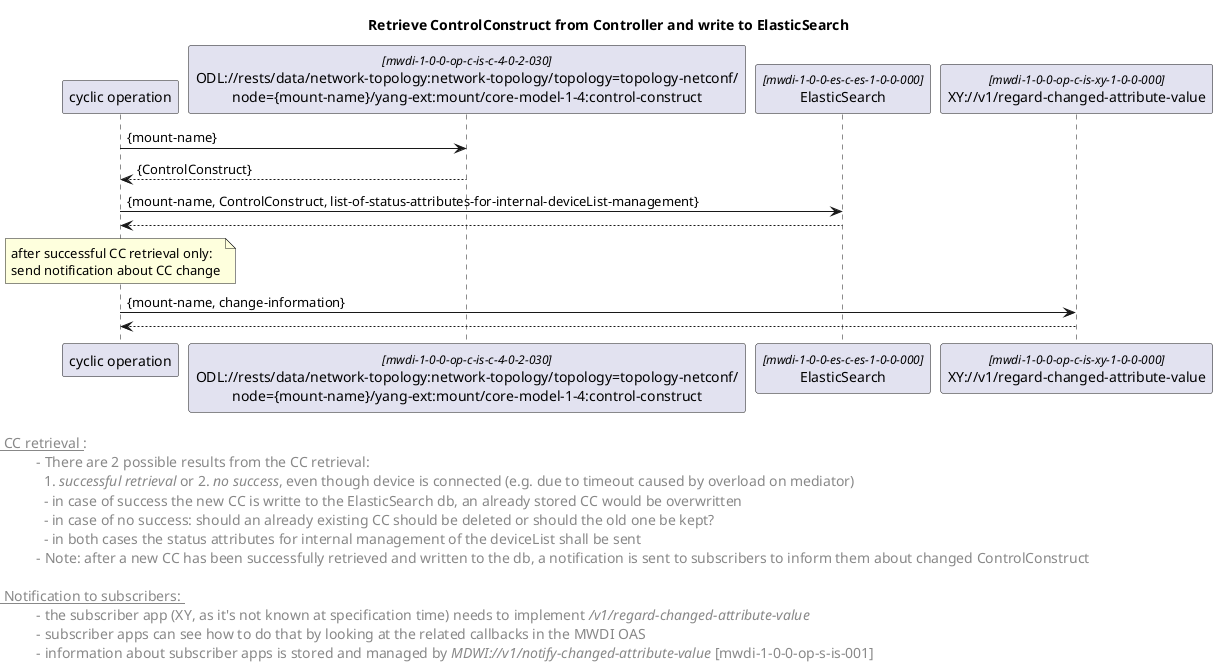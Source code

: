 @startuml
skinparam responseMessageBelowArrow true
skinparam guillemet [ ]
skinparam participant {
  StereotypeFontSize 12  
}

title Retrieve ControlConstruct from Controller and write to ElasticSearch

'participants
participant "cyclic operation" as cyclicop
participant "ODL://rests/data/network-topology:network-topology/topology=topology-netconf/\nnode={mount-name}/yang-ext:mount/core-model-1-4:control-construct" as odlcc <<mwdi-1-0-0-op-c-is-c-4-0-2-030>>
participant "ElasticSearch" as es <<mwdi-1-0-0-es-c-es-1-0-0-000>>
participant "XY://v1/regard-changed-attribute-value" as notification <<mwdi-1-0-0-op-c-is-xy-1-0-0-000>>

cyclicop -> odlcc: {mount-name}
odlcc --> cyclicop: {ControlConstruct}


cyclicop -> es: {mount-name, ControlConstruct, list-of-status-attributes-for-internal-deviceList-management}
es --> cyclicop

note over cyclicop: after successful CC retrieval only: \nsend notification about CC change

cyclicop -> notification: {mount-name, change-information}
notification --> cyclicop


left footer 

<u> CC retrieval </u>:
\t  - There are 2 possible results from the CC retrieval: 
\t    1. <i>successful retrieval</i> or 2. <i>no success</i>, even though device is connected (e.g. due to timeout caused by overload on mediator)
\t    - in case of success the new CC is writte to the ElasticSearch db, an already stored CC would be overwritten
\t    - in case of no success: should an already existing CC should be deleted or should the old one be kept?
\t    - in both cases the status attributes for internal management of the deviceList shall be sent
\t  - Note: after a new CC has been successfully retrieved and written to the db, a notification is sent to subscribers to inform them about changed ControlConstruct

<u> Notification to subscribers: </u>
\t  - the subscriber app (XY, as it's not known at specification time) needs to implement <i>/v1/regard-changed-attribute-value</i>
\t  - subscriber apps can see how to do that by looking at the related callbacks in the MWDI OAS 
\t  - information about subscriber apps is stored and managed by <i>MDWI://v1/notify-changed-attribute-value</i> [mwdi-1-0-0-op-s-is-001]
end footer

<style>
footer {
  HorizontalAlignment left
  FontSize 14
}
</style>


@enduml